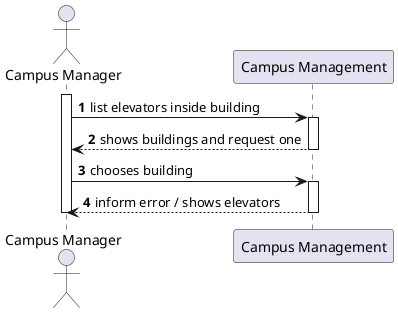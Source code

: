 @startuml
autonumber

actor "Campus Manager" as usr

participant "Campus Management" as mng

activate usr
    usr -> mng : list elevators inside building
    activate mng
        mng --> usr : shows buildings and request one
    deactivate mng

    usr -> mng : chooses building
    activate mng
        mng --> usr: inform error / shows elevators

    deactivate mng

deactivate usr

@enduml
